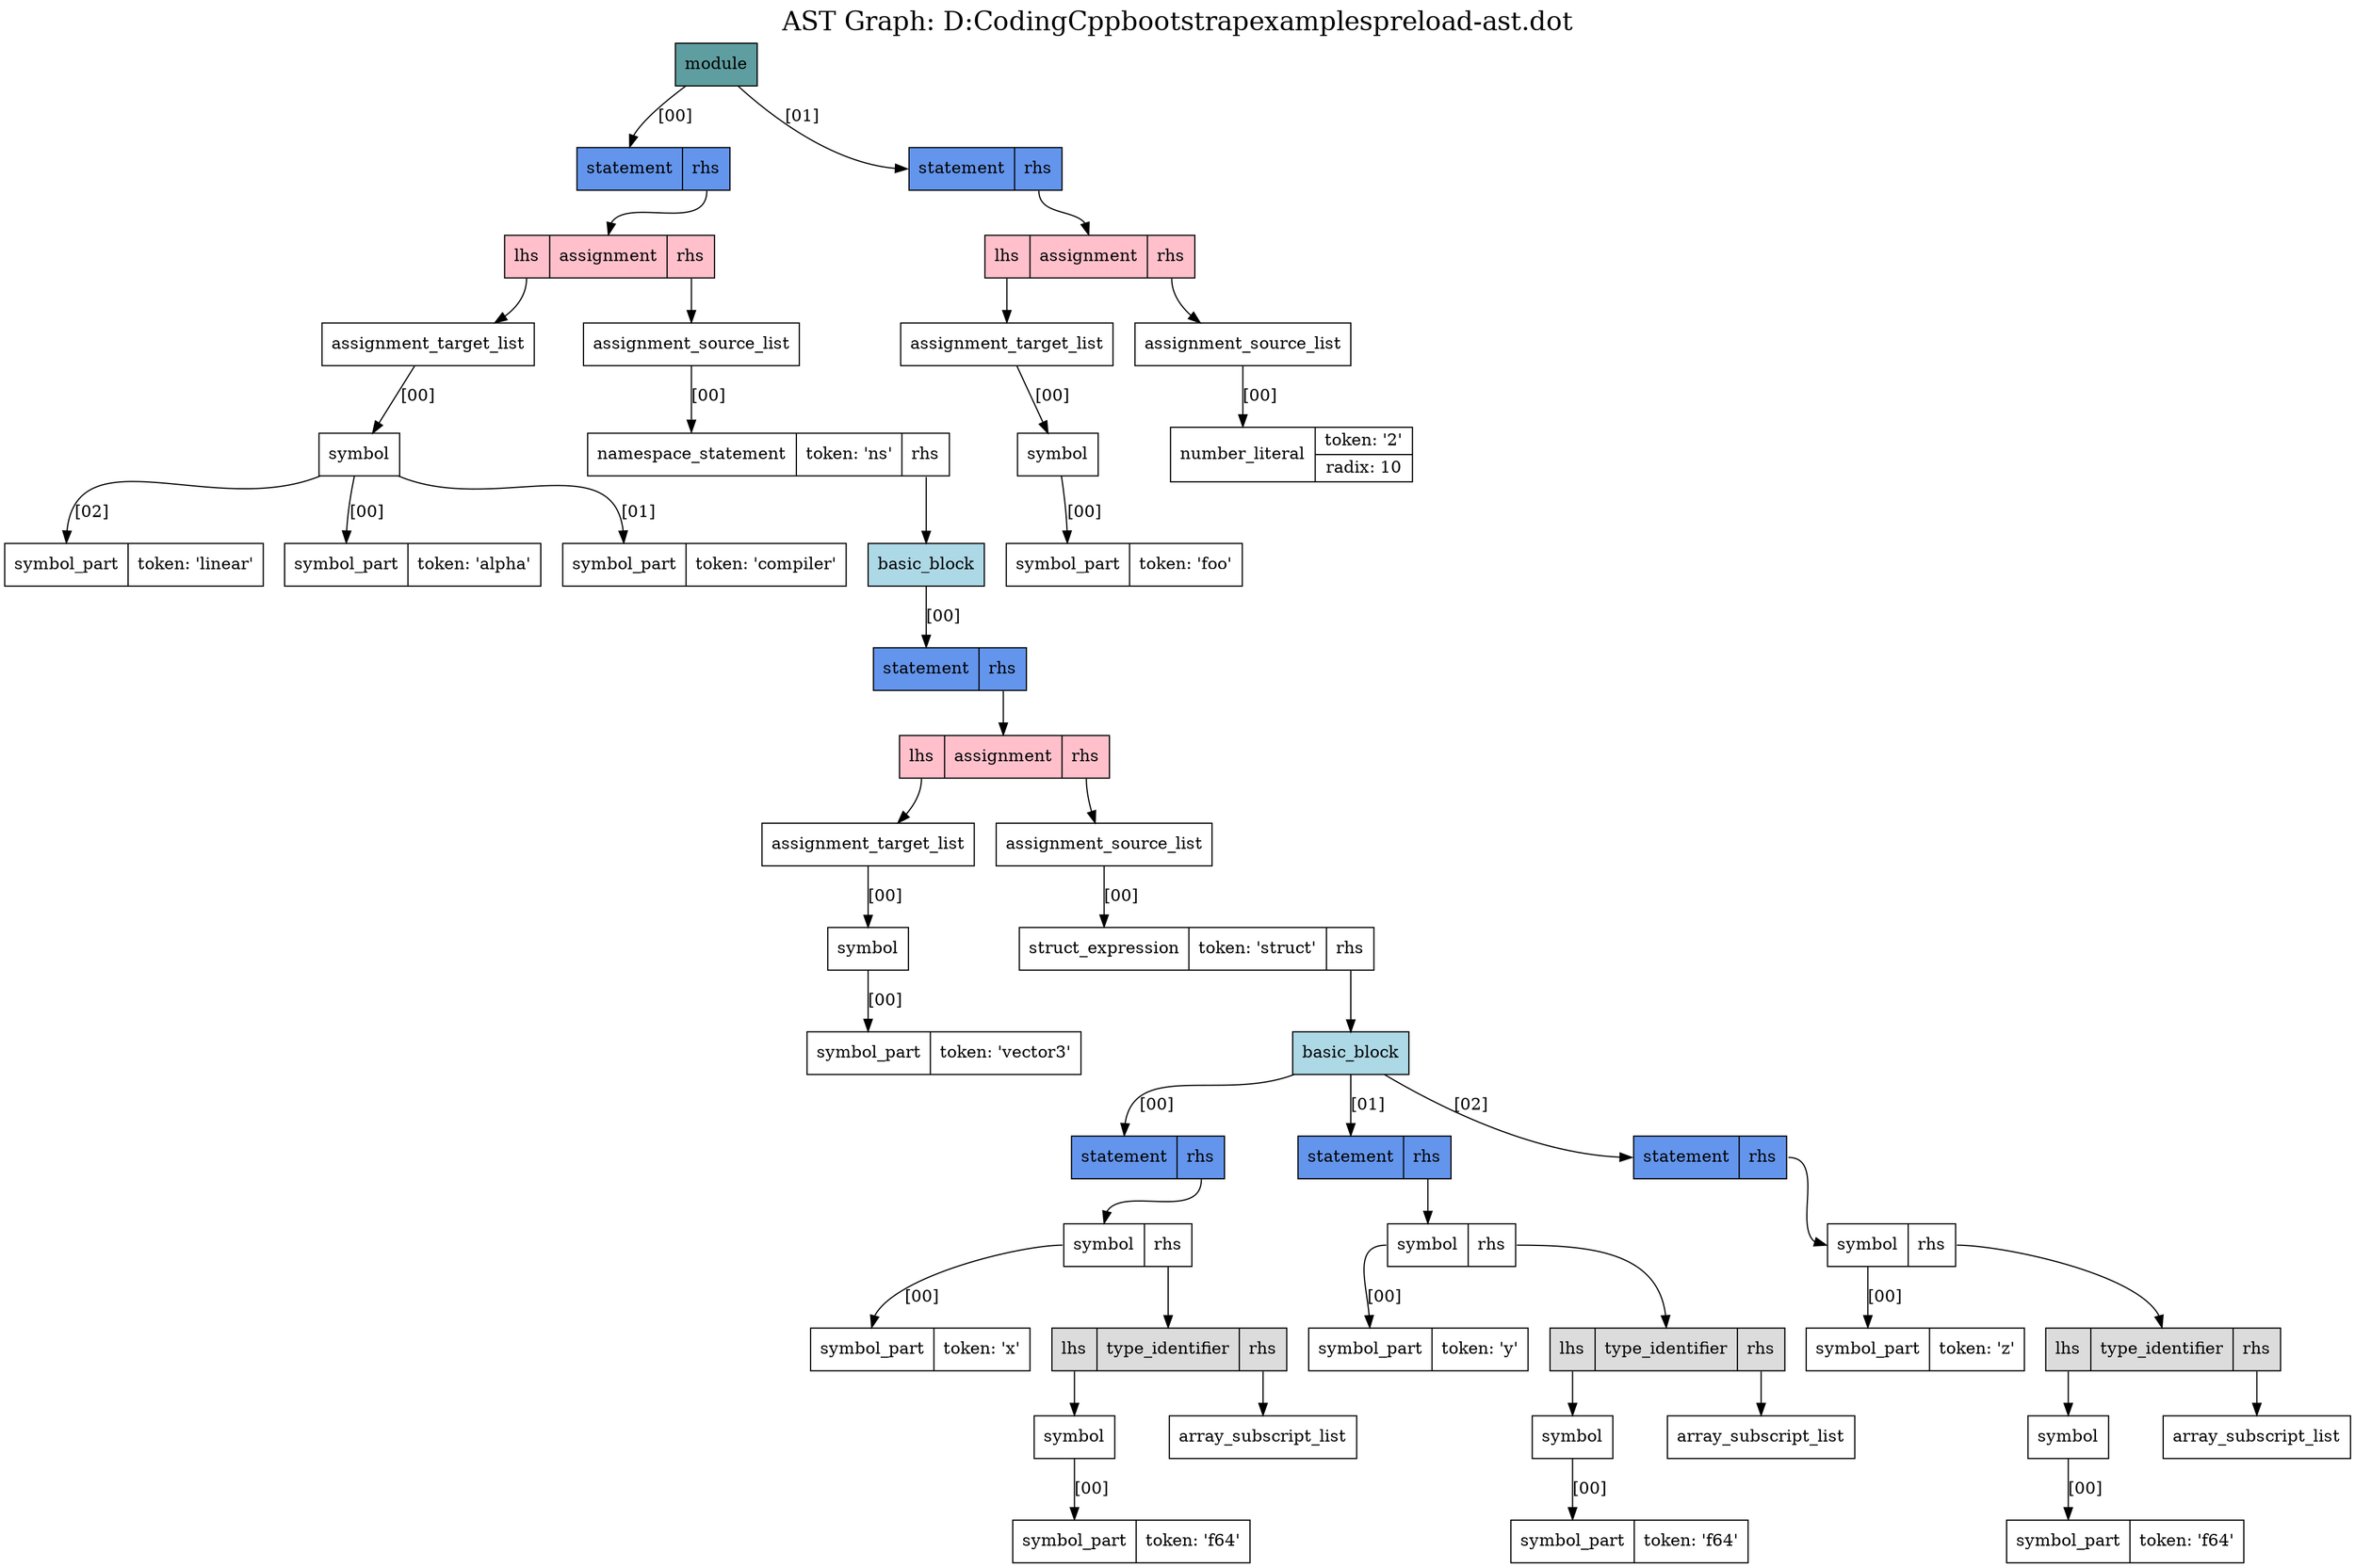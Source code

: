 digraph {
graph [ fontsize=22 ];
labelloc="t";
label="AST Graph: D:\Coding\Cpp\bootstrap\examples\preload-ast.dot";
	module1[shape=record,label="<f1> module", fillcolor=cadetblue, style="filled"];
	statement40[shape=record,label="<f1> statement|<f2> rhs", fillcolor=cornflowerblue, style="filled"];
	assignment6[shape=record,label="<f0> lhs|<f1> assignment|<f2> rhs", fillcolor=pink, style="filled"];
	assignment_target_list7[shape=record,label="<f1> assignment_target_list"];
	symbol2[shape=record,label="<f1> symbol"];
	symbol_part3[shape=record,label="<f1> symbol_part|{ token: 'alpha' }"];
	symbol_part4[shape=record,label="<f1> symbol_part|{ token: 'compiler' }"];
	symbol_part5[shape=record,label="<f1> symbol_part|{ token: 'linear' }"];
symbol2:f1 -> symbol_part3:f1 [label="[00]"];
symbol2:f1 -> symbol_part4:f1 [label="[01]"];
symbol2:f1 -> symbol_part5:f1 [label="[02]"];

assignment_target_list7:f1 -> symbol2:f1 [label="[00]"];

assignment6:f0 -> assignment_target_list7:f1;
	assignment_source_list8[shape=record,label="<f1> assignment_source_list"];
	namespace_statement9[shape=record,label="<f1> namespace_statement|{ token: 'ns' }|<f2> rhs"];
	basic_block10[shape=record,label="<f1> basic_block", fillcolor=lightblue, style="filled"];
	statement39[shape=record,label="<f1> statement|<f2> rhs", fillcolor=cornflowerblue, style="filled"];
	assignment13[shape=record,label="<f0> lhs|<f1> assignment|<f2> rhs", fillcolor=pink, style="filled"];
	assignment_target_list14[shape=record,label="<f1> assignment_target_list"];
	symbol11[shape=record,label="<f1> symbol"];
	symbol_part12[shape=record,label="<f1> symbol_part|{ token: 'vector3' }"];
symbol11:f1 -> symbol_part12:f1 [label="[00]"];

assignment_target_list14:f1 -> symbol11:f1 [label="[00]"];

assignment13:f0 -> assignment_target_list14:f1;
	assignment_source_list15[shape=record,label="<f1> assignment_source_list"];
	struct_expression16[shape=record,label="<f1> struct_expression|{ token: 'struct' }|<f2> rhs"];
	basic_block17[shape=record,label="<f1> basic_block", fillcolor=lightblue, style="filled"];
	statement24[shape=record,label="<f1> statement|<f2> rhs", fillcolor=cornflowerblue, style="filled"];
	symbol18[shape=record,label="<f1> symbol|<f2> rhs"];
	type_identifier23[shape=record,label="<f0> lhs|<f1> type_identifier|<f2> rhs", fillcolor=gainsboro, style="filled"];
	symbol21[shape=record,label="<f1> symbol"];
	symbol_part22[shape=record,label="<f1> symbol_part|{ token: 'f64' }"];
symbol21:f1 -> symbol_part22:f1 [label="[00]"];

type_identifier23:f0 -> symbol21:f1;
	array_subscript_list20[shape=record,label="<f1> array_subscript_list"];
type_identifier23:f2 -> array_subscript_list20:f1;
symbol18:f2 -> type_identifier23:f1;
	symbol_part19[shape=record,label="<f1> symbol_part|{ token: 'x' }"];
symbol18:f1 -> symbol_part19:f1 [label="[00]"];

statement24:f2 -> symbol18:f1;
	statement31[shape=record,label="<f1> statement|<f2> rhs", fillcolor=cornflowerblue, style="filled"];
	symbol25[shape=record,label="<f1> symbol|<f2> rhs"];
	type_identifier30[shape=record,label="<f0> lhs|<f1> type_identifier|<f2> rhs", fillcolor=gainsboro, style="filled"];
	symbol28[shape=record,label="<f1> symbol"];
	symbol_part29[shape=record,label="<f1> symbol_part|{ token: 'f64' }"];
symbol28:f1 -> symbol_part29:f1 [label="[00]"];

type_identifier30:f0 -> symbol28:f1;
	array_subscript_list27[shape=record,label="<f1> array_subscript_list"];
type_identifier30:f2 -> array_subscript_list27:f1;
symbol25:f2 -> type_identifier30:f1;
	symbol_part26[shape=record,label="<f1> symbol_part|{ token: 'y' }"];
symbol25:f1 -> symbol_part26:f1 [label="[00]"];

statement31:f2 -> symbol25:f1;
	statement38[shape=record,label="<f1> statement|<f2> rhs", fillcolor=cornflowerblue, style="filled"];
	symbol32[shape=record,label="<f1> symbol|<f2> rhs"];
	type_identifier37[shape=record,label="<f0> lhs|<f1> type_identifier|<f2> rhs", fillcolor=gainsboro, style="filled"];
	symbol35[shape=record,label="<f1> symbol"];
	symbol_part36[shape=record,label="<f1> symbol_part|{ token: 'f64' }"];
symbol35:f1 -> symbol_part36:f1 [label="[00]"];

type_identifier37:f0 -> symbol35:f1;
	array_subscript_list34[shape=record,label="<f1> array_subscript_list"];
type_identifier37:f2 -> array_subscript_list34:f1;
symbol32:f2 -> type_identifier37:f1;
	symbol_part33[shape=record,label="<f1> symbol_part|{ token: 'z' }"];
symbol32:f1 -> symbol_part33:f1 [label="[00]"];

statement38:f2 -> symbol32:f1;
basic_block17:f1 -> statement24:f1 [label="[00]"];
basic_block17:f1 -> statement31:f1 [label="[01]"];
basic_block17:f1 -> statement38:f1 [label="[02]"];

struct_expression16:f2 -> basic_block17:f1;
assignment_source_list15:f1 -> struct_expression16:f1 [label="[00]"];

assignment13:f2 -> assignment_source_list15:f1;
statement39:f2 -> assignment13:f1;
basic_block10:f1 -> statement39:f1 [label="[00]"];

namespace_statement9:f2 -> basic_block10:f1;
assignment_source_list8:f1 -> namespace_statement9:f1 [label="[00]"];

assignment6:f2 -> assignment_source_list8:f1;
statement40:f2 -> assignment6:f1;
	statement47[shape=record,label="<f1> statement|<f2> rhs", fillcolor=cornflowerblue, style="filled"];
	assignment43[shape=record,label="<f0> lhs|<f1> assignment|<f2> rhs", fillcolor=pink, style="filled"];
	assignment_target_list44[shape=record,label="<f1> assignment_target_list"];
	symbol41[shape=record,label="<f1> symbol"];
	symbol_part42[shape=record,label="<f1> symbol_part|{ token: 'foo' }"];
symbol41:f1 -> symbol_part42:f1 [label="[00]"];

assignment_target_list44:f1 -> symbol41:f1 [label="[00]"];

assignment43:f0 -> assignment_target_list44:f1;
	assignment_source_list45[shape=record,label="<f1> assignment_source_list"];
	number_literal46[shape=record,label="<f1> number_literal|{ token: '2' | radix: 10}"];
assignment_source_list45:f1 -> number_literal46:f1 [label="[00]"];

assignment43:f2 -> assignment_source_list45:f1;
statement47:f2 -> assignment43:f1;
module1:f1 -> statement40:f1 [label="[00]"];
module1:f1 -> statement47:f1 [label="[01]"];

}
